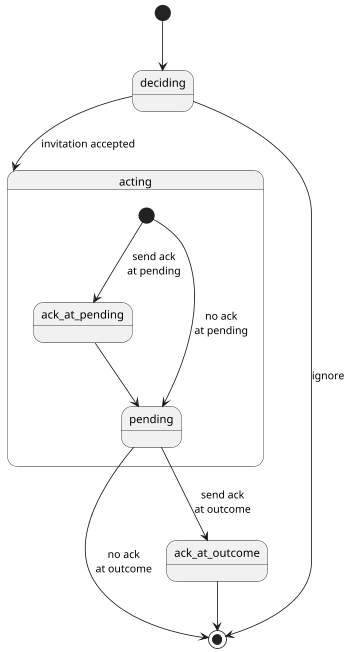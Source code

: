 @startuml
scale 350 width
[*] --> deciding
deciding --> [*]: ignore
deciding --> acting: invitation accepted
state acting {
  [*] --> ack_at_pending: send ack\nat pending
  [*] --> pending: no ack\nat pending
  ack_at_pending --> pending
}
pending --> [*]: no ack\nat outcome
pending -->ack_at_outcome: send ack\nat outcome
ack_at_outcome --> [*]

@enduml